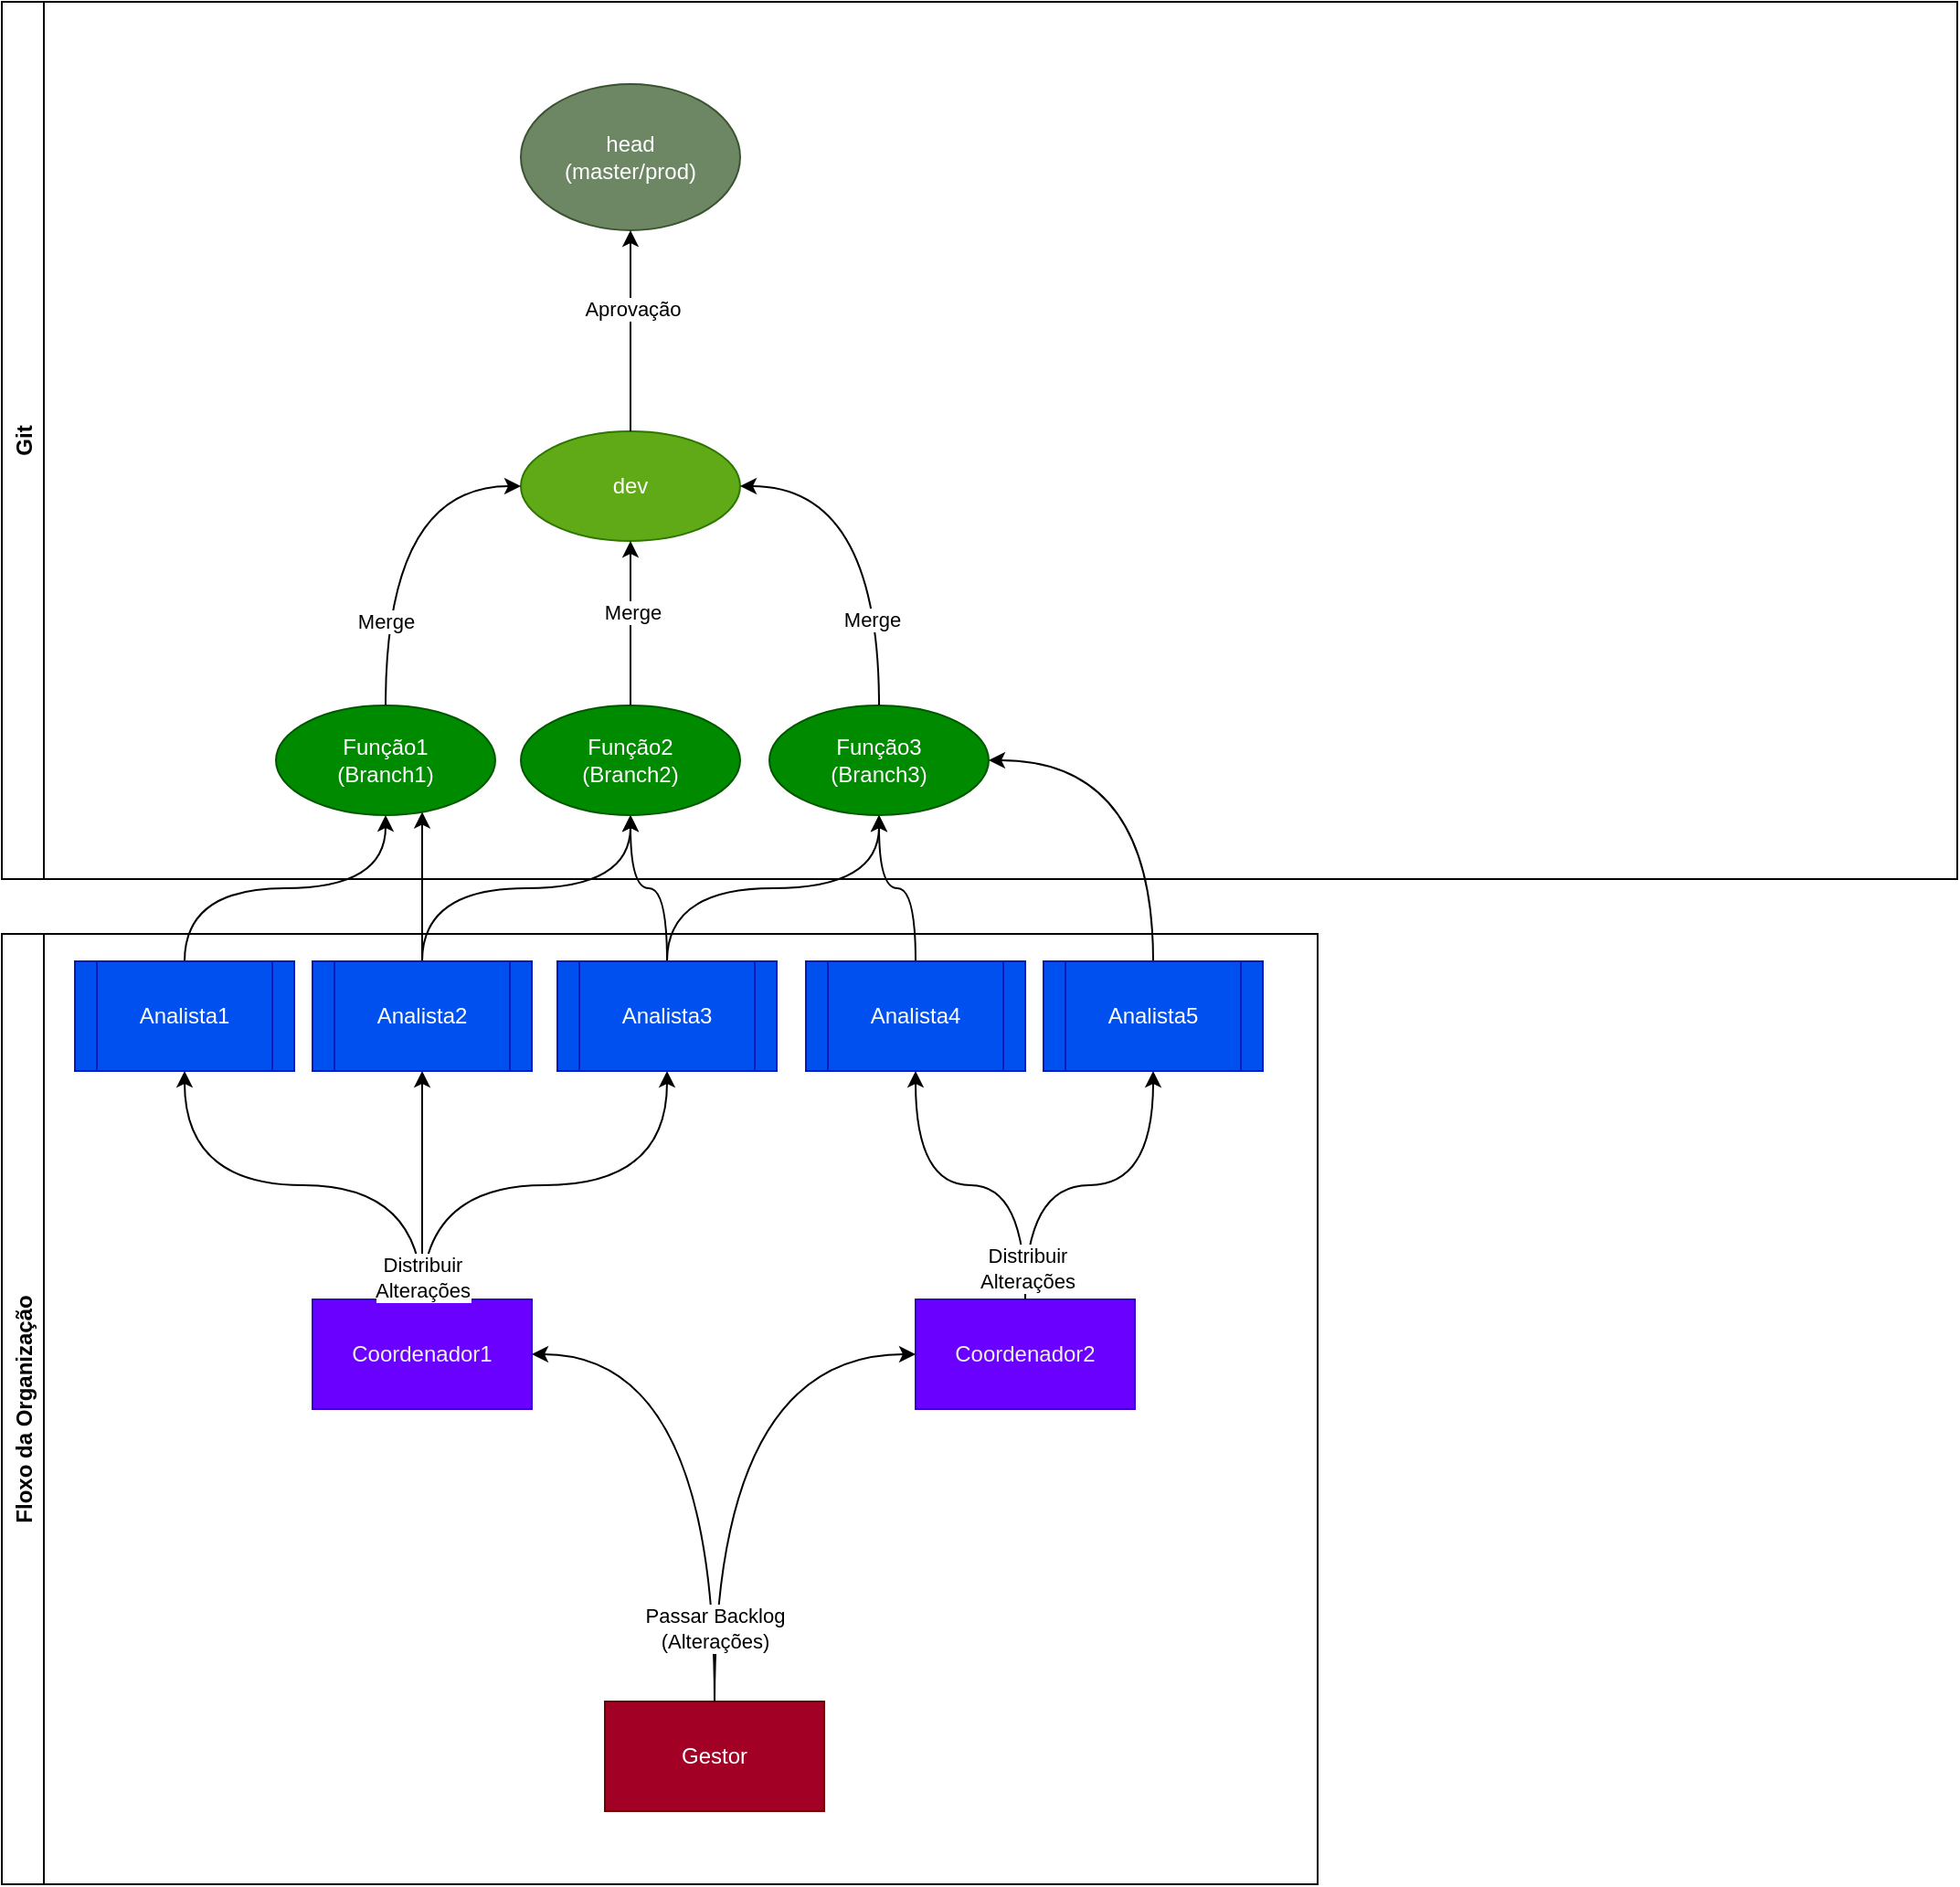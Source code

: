 <mxfile>
    <diagram id="yZGiZruLhexQaOn6ugiR" name="Fluxo Git (Time)">
        <mxGraphModel dx="1844" dy="1150" grid="1" gridSize="10" guides="1" tooltips="1" connect="1" arrows="1" fold="1" page="1" pageScale="1" pageWidth="827" pageHeight="1169" math="0" shadow="0">
            <root>
                <mxCell id="0"/>
                <mxCell id="1" parent="0"/>
                <mxCell id="8" value="" style="edgeStyle=orthogonalEdgeStyle;curved=1;html=1;startArrow=classic;startFill=1;endArrow=none;endFill=0;entryX=0.5;entryY=0;entryDx=0;entryDy=0;" parent="1" source="10" target="34" edge="1">
                    <mxGeometry relative="1" as="geometry">
                        <mxPoint x="160" y="560" as="targetPoint"/>
                    </mxGeometry>
                </mxCell>
                <mxCell id="9" value="" style="edgeStyle=orthogonalEdgeStyle;curved=1;html=1;startArrow=classic;startFill=1;endArrow=none;endFill=0;entryX=0.5;entryY=0;entryDx=0;entryDy=0;" parent="1" source="10" target="35" edge="1">
                    <mxGeometry relative="1" as="geometry">
                        <mxPoint x="280" y="560" as="targetPoint"/>
                        <Array as="points">
                            <mxPoint x="280" y="520"/>
                            <mxPoint x="280" y="520"/>
                        </Array>
                    </mxGeometry>
                </mxCell>
                <mxCell id="11" style="edgeStyle=orthogonalEdgeStyle;curved=1;html=1;exitX=0.5;exitY=1;exitDx=0;exitDy=0;entryX=0.5;entryY=0;entryDx=0;entryDy=0;startArrow=classic;startFill=1;endArrow=none;endFill=0;" parent="1" source="14" target="36" edge="1">
                    <mxGeometry relative="1" as="geometry">
                        <mxPoint x="414" y="560" as="targetPoint"/>
                    </mxGeometry>
                </mxCell>
                <mxCell id="12" value="" style="edgeStyle=orthogonalEdgeStyle;curved=1;html=1;startArrow=classic;startFill=1;endArrow=none;endFill=0;entryX=0.5;entryY=0;entryDx=0;entryDy=0;" parent="1" source="14" target="37" edge="1">
                    <mxGeometry relative="1" as="geometry">
                        <mxPoint x="550" y="560" as="targetPoint"/>
                    </mxGeometry>
                </mxCell>
                <mxCell id="13" value="" style="edgeStyle=orthogonalEdgeStyle;curved=1;html=1;startArrow=classic;startFill=1;endArrow=none;endFill=0;entryX=0.5;entryY=0;entryDx=0;entryDy=0;" parent="1" source="14" target="38" edge="1">
                    <mxGeometry relative="1" as="geometry">
                        <mxPoint x="670" y="560" as="targetPoint"/>
                    </mxGeometry>
                </mxCell>
                <mxCell id="15" style="edgeStyle=orthogonalEdgeStyle;curved=1;html=1;exitX=0.5;exitY=1;exitDx=0;exitDy=0;entryX=0.5;entryY=0;entryDx=0;entryDy=0;startArrow=classic;startFill=1;endArrow=none;endFill=0;" parent="1" source="17" target="35" edge="1">
                    <mxGeometry relative="1" as="geometry">
                        <mxPoint x="280" y="560" as="targetPoint"/>
                    </mxGeometry>
                </mxCell>
                <mxCell id="16" value="" style="edgeStyle=orthogonalEdgeStyle;curved=1;html=1;startArrow=classic;startFill=1;endArrow=none;endFill=0;entryX=0.5;entryY=0;entryDx=0;entryDy=0;" parent="1" source="17" target="36" edge="1">
                    <mxGeometry relative="1" as="geometry">
                        <mxPoint x="414" y="560" as="targetPoint"/>
                    </mxGeometry>
                </mxCell>
                <mxCell id="47" value="Git" style="swimlane;labelBackgroundColor=none;sketch=0;horizontal=0;" parent="1" vertex="1">
                    <mxGeometry x="50" y="30" width="1070" height="480" as="geometry">
                        <mxRectangle x="50" y="30" width="50" height="23" as="alternateBounds"/>
                    </mxGeometry>
                </mxCell>
                <mxCell id="17" value="Função2&lt;br&gt;(Branch2)" style="ellipse;whiteSpace=wrap;html=1;fillColor=#008a00;fontColor=#ffffff;strokeColor=#005700;" parent="47" vertex="1">
                    <mxGeometry x="284" y="385" width="120" height="60" as="geometry"/>
                </mxCell>
                <mxCell id="10" value="Função1&lt;br&gt;(Branch1)" style="ellipse;whiteSpace=wrap;html=1;fillColor=#008a00;fontColor=#ffffff;strokeColor=#005700;" parent="47" vertex="1">
                    <mxGeometry x="150" y="385" width="120" height="60" as="geometry"/>
                </mxCell>
                <mxCell id="14" value="Função3&lt;br&gt;(Branch3)" style="ellipse;whiteSpace=wrap;html=1;fillColor=#008a00;fontColor=#ffffff;strokeColor=#005700;" parent="47" vertex="1">
                    <mxGeometry x="420" y="385" width="120" height="60" as="geometry"/>
                </mxCell>
                <mxCell id="7" value="dev" style="ellipse;whiteSpace=wrap;html=1;fillColor=#60a917;fontColor=#ffffff;strokeColor=#2D7600;" parent="47" vertex="1">
                    <mxGeometry x="284" y="235" width="120" height="60" as="geometry"/>
                </mxCell>
                <mxCell id="4" value="" style="edgeStyle=orthogonalEdgeStyle;html=1;curved=1;endArrow=none;endFill=0;startArrow=classic;startFill=1;" parent="47" source="7" target="10" edge="1">
                    <mxGeometry relative="1" as="geometry"/>
                </mxCell>
                <mxCell id="41" value="Merge" style="edgeLabel;html=1;align=center;verticalAlign=middle;resizable=0;points=[];" parent="4" vertex="1" connectable="0">
                    <mxGeometry x="0.134" y="13" relative="1" as="geometry">
                        <mxPoint x="-13" y="38" as="offset"/>
                    </mxGeometry>
                </mxCell>
                <mxCell id="5" value="" style="edgeStyle=orthogonalEdgeStyle;curved=1;html=1;startArrow=classic;startFill=1;endArrow=none;endFill=0;" parent="47" source="7" target="14" edge="1">
                    <mxGeometry relative="1" as="geometry"/>
                </mxCell>
                <mxCell id="49" value="Merge" style="edgeLabel;html=1;align=center;verticalAlign=middle;resizable=0;points=[];" parent="5" vertex="1" connectable="0">
                    <mxGeometry x="0.518" y="-4" relative="1" as="geometry">
                        <mxPoint as="offset"/>
                    </mxGeometry>
                </mxCell>
                <mxCell id="6" value="" style="edgeStyle=orthogonalEdgeStyle;curved=1;html=1;startArrow=classic;startFill=1;endArrow=none;endFill=0;" parent="47" source="7" target="17" edge="1">
                    <mxGeometry relative="1" as="geometry"/>
                </mxCell>
                <mxCell id="48" value="Merge" style="edgeLabel;html=1;align=center;verticalAlign=middle;resizable=0;points=[];" parent="6" vertex="1" connectable="0">
                    <mxGeometry x="-0.142" y="1" relative="1" as="geometry">
                        <mxPoint as="offset"/>
                    </mxGeometry>
                </mxCell>
                <mxCell id="3" value="head&lt;br&gt;(master/prod)" style="ellipse;whiteSpace=wrap;html=1;fillColor=#6d8764;fontColor=#ffffff;strokeColor=#3A5431;" parent="47" vertex="1">
                    <mxGeometry x="284" y="45" width="120" height="80" as="geometry"/>
                </mxCell>
                <mxCell id="2" value="" style="edgeStyle=none;html=1;startArrow=classic;startFill=1;endArrow=none;endFill=0;" parent="47" source="3" target="7" edge="1">
                    <mxGeometry relative="1" as="geometry"/>
                </mxCell>
                <mxCell id="33" value="Aprovação" style="edgeLabel;html=1;align=center;verticalAlign=middle;resizable=0;points=[];" parent="2" vertex="1" connectable="0">
                    <mxGeometry x="-0.227" y="1" relative="1" as="geometry">
                        <mxPoint as="offset"/>
                    </mxGeometry>
                </mxCell>
                <mxCell id="45" value="" style="shape=image;verticalLabelPosition=bottom;labelBackgroundColor=#ffffff;verticalAlign=top;aspect=fixed;imageAspect=0;image=https://konia.com.br/wp-content/uploads/2021/10/o_que_e_e_como_funciona_o_fluxo_de_trabalho_gitflow.png;" parent="47" vertex="1">
                    <mxGeometry x="540" y="90" width="520" height="261" as="geometry"/>
                </mxCell>
                <mxCell id="54" value="Floxo da Organização" style="swimlane;horizontal=0;labelBackgroundColor=none;sketch=0;" parent="1" vertex="1">
                    <mxGeometry x="50" y="540" width="720" height="520" as="geometry">
                        <mxRectangle x="50" y="540" width="30" height="140" as="alternateBounds"/>
                    </mxGeometry>
                </mxCell>
                <mxCell id="34" value="Analista1" style="shape=process;whiteSpace=wrap;html=1;backgroundOutline=1;labelBackgroundColor=none;sketch=0;fillColor=#0050ef;fontColor=#ffffff;strokeColor=#001DBC;" parent="54" vertex="1">
                    <mxGeometry x="40" y="15" width="120" height="60" as="geometry"/>
                </mxCell>
                <mxCell id="35" value="&lt;span&gt;Analista2&lt;/span&gt;" style="shape=process;whiteSpace=wrap;html=1;backgroundOutline=1;labelBackgroundColor=none;sketch=0;fillColor=#0050ef;fontColor=#ffffff;strokeColor=#001DBC;" parent="54" vertex="1">
                    <mxGeometry x="170" y="15" width="120" height="60" as="geometry"/>
                </mxCell>
                <mxCell id="36" value="&lt;span&gt;Analista3&lt;/span&gt;" style="shape=process;whiteSpace=wrap;html=1;backgroundOutline=1;labelBackgroundColor=none;sketch=0;fillColor=#0050ef;fontColor=#ffffff;strokeColor=#001DBC;" parent="54" vertex="1">
                    <mxGeometry x="304" y="15" width="120" height="60" as="geometry"/>
                </mxCell>
                <mxCell id="37" value="&lt;span&gt;Analista4&lt;/span&gt;" style="shape=process;whiteSpace=wrap;html=1;backgroundOutline=1;labelBackgroundColor=none;sketch=0;fillColor=#0050ef;fontColor=#ffffff;strokeColor=#001DBC;" parent="54" vertex="1">
                    <mxGeometry x="440" y="15" width="120" height="60" as="geometry"/>
                </mxCell>
                <mxCell id="38" value="&lt;span&gt;Analista5&lt;/span&gt;" style="shape=process;whiteSpace=wrap;html=1;backgroundOutline=1;labelBackgroundColor=none;sketch=0;fillColor=#0050ef;fontColor=#ffffff;strokeColor=#001DBC;" parent="54" vertex="1">
                    <mxGeometry x="570" y="15" width="120" height="60" as="geometry"/>
                </mxCell>
                <mxCell id="31" value="&lt;span style=&quot;color: rgb(240 , 240 , 240) ; font-family: &amp;#34;helvetica&amp;#34;&quot;&gt;Coordenador2&lt;/span&gt;" style="whiteSpace=wrap;html=1;fillColor=#6a00ff;fontColor=#ffffff;strokeColor=#3700CC;" parent="54" vertex="1">
                    <mxGeometry x="500" y="200" width="120" height="60" as="geometry"/>
                </mxCell>
                <mxCell id="24" style="edgeStyle=orthogonalEdgeStyle;curved=1;html=1;exitX=0.5;exitY=1;exitDx=0;exitDy=0;entryX=0.5;entryY=0;entryDx=0;entryDy=0;startArrow=classic;startFill=1;endArrow=none;endFill=0;" parent="54" source="37" target="31" edge="1">
                    <mxGeometry relative="1" as="geometry">
                        <mxPoint x="500" y="80" as="sourcePoint"/>
                    </mxGeometry>
                </mxCell>
                <mxCell id="26" value="" style="edgeStyle=orthogonalEdgeStyle;curved=1;html=1;startArrow=classic;startFill=1;endArrow=none;endFill=0;exitX=0.5;exitY=1;exitDx=0;exitDy=0;" parent="54" source="38" target="31" edge="1">
                    <mxGeometry relative="1" as="geometry">
                        <mxPoint x="620" y="80" as="sourcePoint"/>
                    </mxGeometry>
                </mxCell>
                <mxCell id="51" value="Distribuir&lt;br&gt;Alterações" style="edgeLabel;html=1;align=center;verticalAlign=middle;resizable=0;points=[];" parent="26" vertex="1" connectable="0">
                    <mxGeometry x="0.826" y="1" relative="1" as="geometry">
                        <mxPoint as="offset"/>
                    </mxGeometry>
                </mxCell>
                <mxCell id="29" value="&lt;span style=&quot;color: rgb(240 , 240 , 240) ; font-family: &amp;#34;helvetica&amp;#34; ; font-size: 12px ; font-style: normal ; font-weight: 400 ; letter-spacing: normal ; text-align: center ; text-indent: 0px ; text-transform: none ; word-spacing: 0px ; display: inline ; float: none&quot;&gt;Coordenador1&lt;/span&gt;" style="whiteSpace=wrap;html=1;fillColor=#6a00ff;fontColor=#ffffff;strokeColor=#3700CC;" parent="54" vertex="1">
                    <mxGeometry x="170" y="200" width="120" height="60" as="geometry"/>
                </mxCell>
                <mxCell id="18" style="edgeStyle=orthogonalEdgeStyle;curved=1;html=1;exitX=0.5;exitY=1;exitDx=0;exitDy=0;entryX=0.5;entryY=0;entryDx=0;entryDy=0;startArrow=classic;startFill=1;endArrow=none;endFill=0;" parent="54" source="34" target="29" edge="1">
                    <mxGeometry relative="1" as="geometry">
                        <mxPoint x="110" y="80" as="sourcePoint"/>
                    </mxGeometry>
                </mxCell>
                <mxCell id="20" value="" style="edgeStyle=orthogonalEdgeStyle;curved=1;html=1;startArrow=classic;startFill=1;endArrow=none;endFill=0;exitX=0.5;exitY=1;exitDx=0;exitDy=0;" parent="54" source="35" target="29" edge="1">
                    <mxGeometry relative="1" as="geometry">
                        <mxPoint x="230" y="80" as="sourcePoint"/>
                    </mxGeometry>
                </mxCell>
                <mxCell id="22" style="edgeStyle=orthogonalEdgeStyle;curved=1;html=1;exitX=0.5;exitY=1;exitDx=0;exitDy=0;startArrow=classic;startFill=1;endArrow=none;endFill=0;entryX=0.5;entryY=0;entryDx=0;entryDy=0;" parent="54" source="36" target="29" edge="1">
                    <mxGeometry relative="1" as="geometry">
                        <mxPoint x="230" y="210" as="targetPoint"/>
                        <mxPoint x="364" y="80" as="sourcePoint"/>
                    </mxGeometry>
                </mxCell>
                <mxCell id="52" value="Distribuir&lt;br&gt;Alterações" style="edgeLabel;html=1;align=center;verticalAlign=middle;resizable=0;points=[];" parent="22" vertex="1" connectable="0">
                    <mxGeometry x="0.899" relative="1" as="geometry">
                        <mxPoint y="1" as="offset"/>
                    </mxGeometry>
                </mxCell>
                <mxCell id="32" value="Gestor" style="whiteSpace=wrap;html=1;fillColor=#a20025;fontColor=#ffffff;strokeColor=#6F0000;" parent="54" vertex="1">
                    <mxGeometry x="330" y="420" width="120" height="60" as="geometry"/>
                </mxCell>
                <mxCell id="28" value="" style="edgeStyle=orthogonalEdgeStyle;curved=1;html=1;startArrow=classic;startFill=1;endArrow=none;endFill=0;" parent="54" source="29" target="32" edge="1">
                    <mxGeometry relative="1" as="geometry"/>
                </mxCell>
                <mxCell id="30" style="edgeStyle=orthogonalEdgeStyle;curved=1;html=1;exitX=0;exitY=0.5;exitDx=0;exitDy=0;entryX=0.5;entryY=0;entryDx=0;entryDy=0;startArrow=classic;startFill=1;endArrow=none;endFill=0;" parent="54" source="31" target="32" edge="1">
                    <mxGeometry relative="1" as="geometry"/>
                </mxCell>
                <mxCell id="44" value="Passar Backlog&lt;br&gt;(Alterações)" style="edgeLabel;html=1;align=center;verticalAlign=middle;resizable=0;points=[];" parent="30" vertex="1" connectable="0">
                    <mxGeometry x="0.078" y="23" relative="1" as="geometry">
                        <mxPoint x="-23" y="98" as="offset"/>
                    </mxGeometry>
                </mxCell>
            </root>
        </mxGraphModel>
    </diagram>
</mxfile>